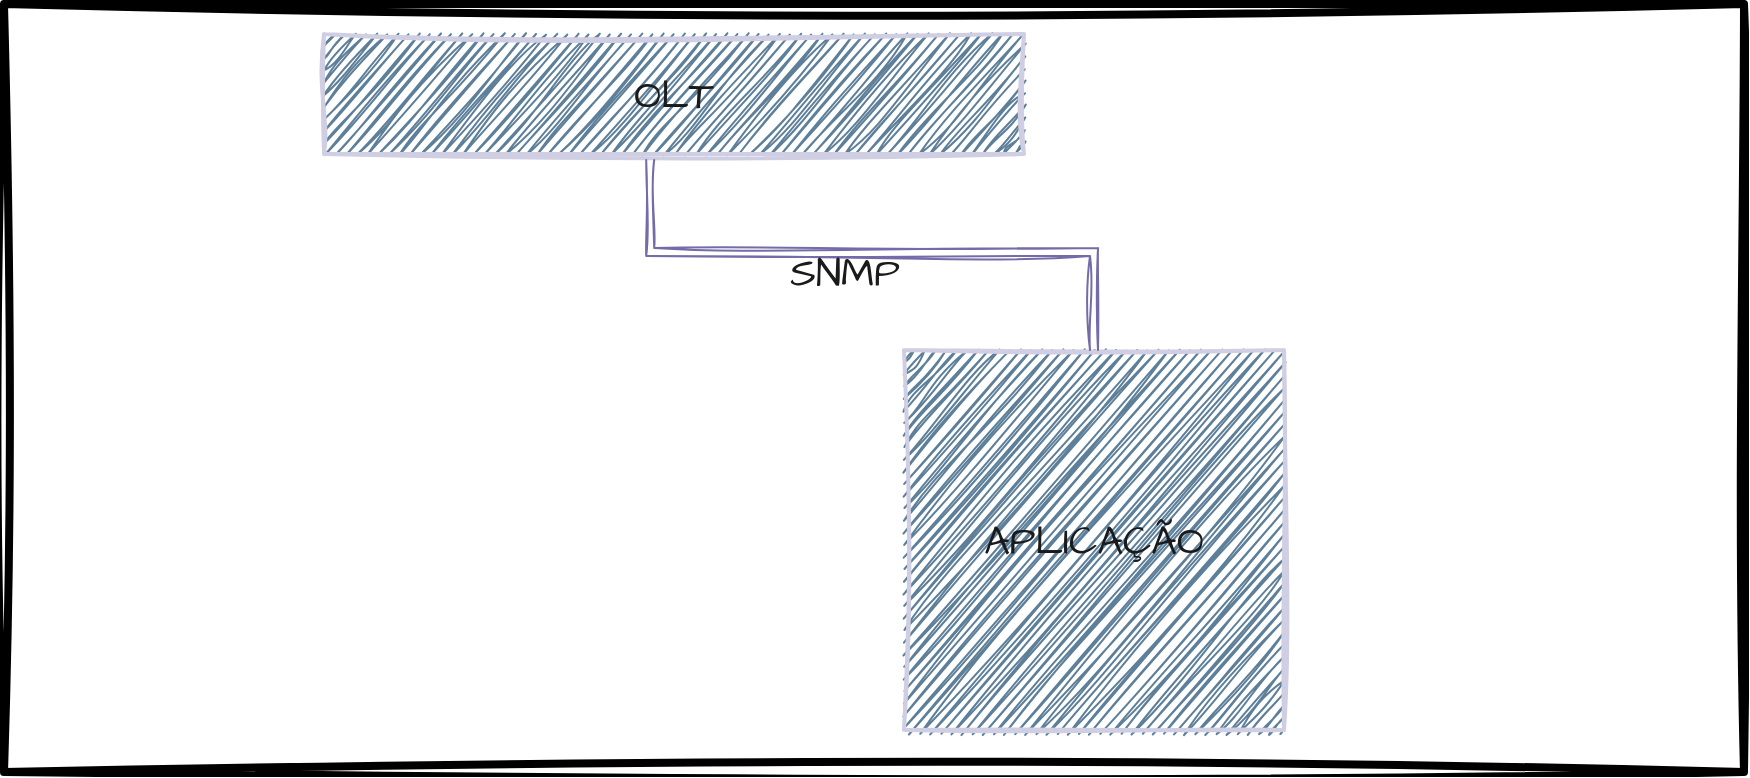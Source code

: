 <mxfile version="22.0.2" type="device">
  <diagram name="Página-1" id="8WAEElBBeGfERpxOIVl3">
    <mxGraphModel dx="1380" dy="272" grid="1" gridSize="10" guides="1" tooltips="1" connect="1" arrows="1" fold="1" page="1" pageScale="1" pageWidth="100" pageHeight="100" background="#ffffff" math="0" shadow="0">
      <root>
        <mxCell id="0" />
        <mxCell id="1" parent="0" />
        <mxCell id="b9wr8HyZEDaTZje5uN5I-6" value="" style="rounded=0;whiteSpace=wrap;html=1;sketch=1;hachureGap=4;jiggle=2;curveFitting=1;fontFamily=Architects Daughter;fontSource=https%3A%2F%2Ffonts.googleapis.com%2Fcss%3Ffamily%3DArchitects%2BDaughter;fontSize=20;strokeWidth=4;fillColor=default;" parent="1" vertex="1">
          <mxGeometry x="-480" y="306" width="870" height="384" as="geometry" />
        </mxCell>
        <mxCell id="b9wr8HyZEDaTZje5uN5I-1" value="OLT" style="rounded=0;whiteSpace=wrap;html=1;sketch=1;hachureGap=4;jiggle=2;curveFitting=1;fontFamily=Architects Daughter;fontSource=https%3A%2F%2Ffonts.googleapis.com%2Fcss%3Ffamily%3DArchitects%2BDaughter;fontSize=20;labelBackgroundColor=none;fillColor=#5D7F99;strokeColor=#D0CEE2;fontColor=#1A1A1A;gradientColor=none;strokeWidth=2;" parent="1" vertex="1">
          <mxGeometry x="-320" y="321" width="350" height="60" as="geometry" />
        </mxCell>
        <mxCell id="b9wr8HyZEDaTZje5uN5I-2" value="APLICAÇÃO" style="whiteSpace=wrap;html=1;aspect=fixed;sketch=1;hachureGap=4;jiggle=2;curveFitting=1;fontFamily=Architects Daughter;fontSource=https%3A%2F%2Ffonts.googleapis.com%2Fcss%3Ffamily%3DArchitects%2BDaughter;fontSize=20;labelBackgroundColor=none;fillColor=#5D7F99;strokeColor=#D0CEE2;fontColor=#1A1A1A;strokeWidth=2;" parent="1" vertex="1">
          <mxGeometry x="-30" y="479" width="190" height="190" as="geometry" />
        </mxCell>
        <mxCell id="b9wr8HyZEDaTZje5uN5I-3" style="edgeStyle=orthogonalEdgeStyle;rounded=0;sketch=1;hachureGap=4;jiggle=2;curveFitting=1;orthogonalLoop=1;jettySize=auto;html=1;entryX=0.466;entryY=1.05;entryDx=0;entryDy=0;entryPerimeter=0;fontFamily=Architects Daughter;fontSource=https%3A%2F%2Ffonts.googleapis.com%2Fcss%3Ffamily%3DArchitects%2BDaughter;fontSize=16;shape=link;flowAnimation=1;labelBackgroundColor=none;strokeColor=#736CA8;fontColor=default;" parent="1" source="b9wr8HyZEDaTZje5uN5I-2" target="b9wr8HyZEDaTZje5uN5I-1" edge="1">
          <mxGeometry relative="1" as="geometry" />
        </mxCell>
        <mxCell id="b9wr8HyZEDaTZje5uN5I-4" value="SNMP" style="text;html=1;align=center;verticalAlign=middle;resizable=0;points=[];autosize=1;strokeColor=none;fillColor=none;fontSize=20;fontFamily=Architects Daughter;labelBackgroundColor=none;fontColor=#1A1A1A;" parent="1" vertex="1">
          <mxGeometry x="-100" y="420" width="80" height="40" as="geometry" />
        </mxCell>
      </root>
    </mxGraphModel>
  </diagram>
</mxfile>
